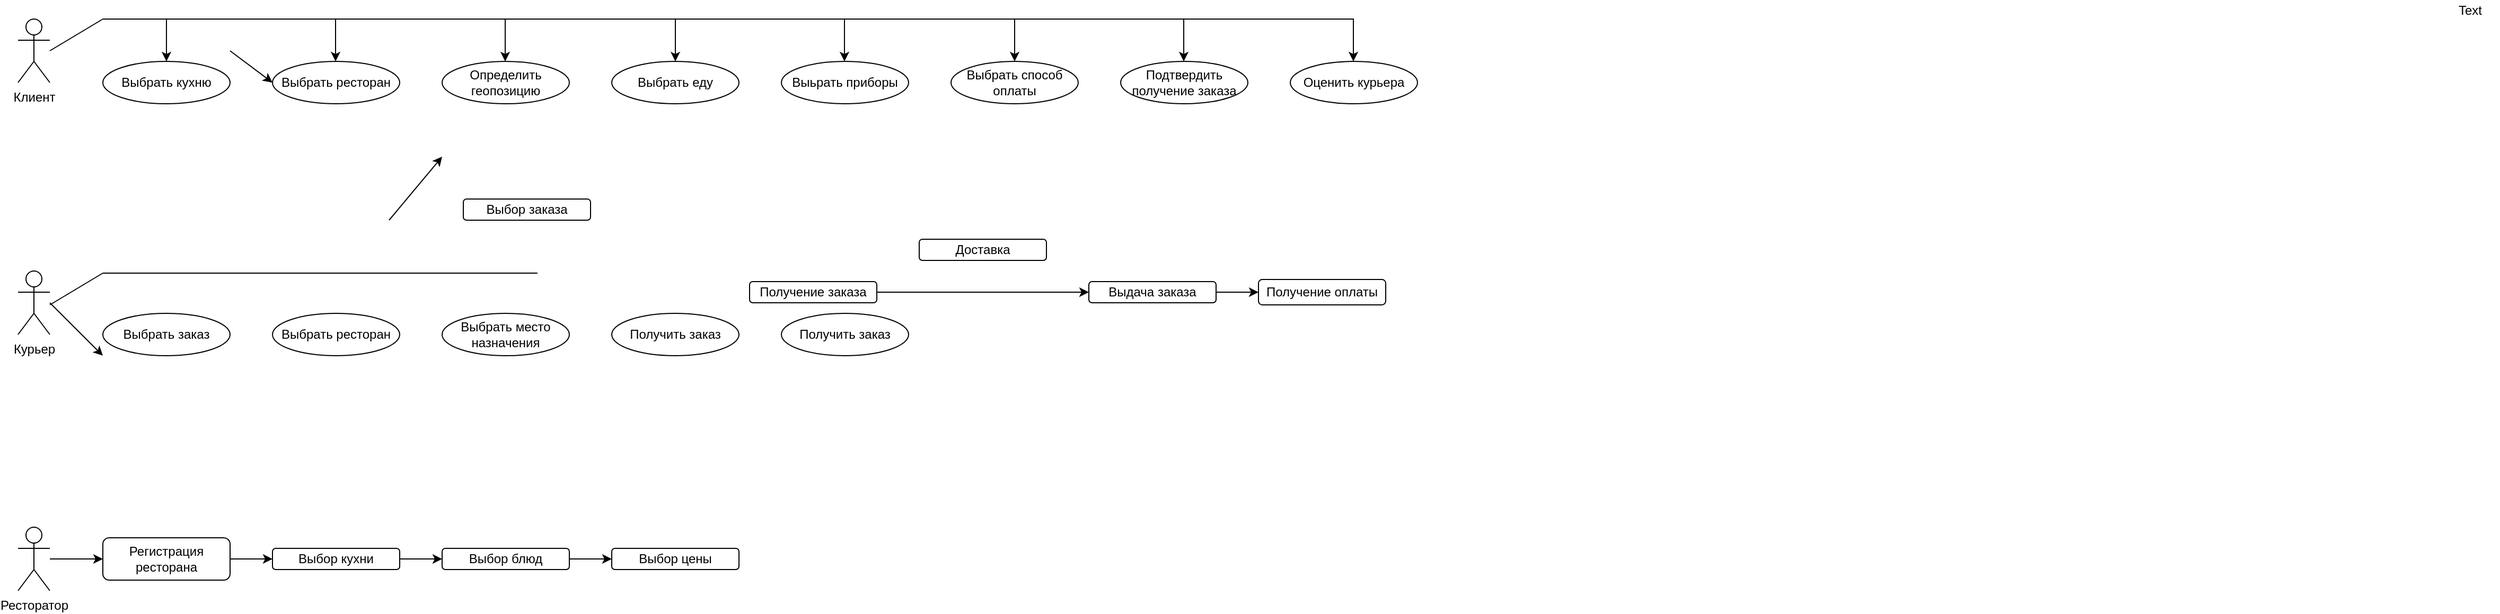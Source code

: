 <mxfile version="11.2.8" type="github" pages="1"><diagram name="Page-1" id="0783ab3e-0a74-02c8-0abd-f7b4e66b4bec"><mxGraphModel dx="1167" dy="653" grid="1" gridSize="10" guides="1" tooltips="1" connect="1" arrows="1" fold="1" page="1" pageScale="1" pageWidth="1169" pageHeight="827" background="#ffffff" math="0" shadow="0"><root><mxCell id="0"/><mxCell id="1" parent="0"/><mxCell id="1xkkq5ihG8ovqTxvuMTU-2" style="rounded=0;orthogonalLoop=1;jettySize=auto;html=1;entryX=0.5;entryY=0;entryDx=0;entryDy=0;" edge="1" parent="1" target="1xkkq5ihG8ovqTxvuMTU-215"><mxGeometry relative="1" as="geometry"><mxPoint x="120" y="170" as="targetPoint"/><mxPoint x="180" y="120" as="sourcePoint"/></mxGeometry></mxCell><mxCell id="1xkkq5ihG8ovqTxvuMTU-1" value="&lt;div&gt;Клиент&lt;/div&gt;" style="shape=umlActor;verticalLabelPosition=bottom;labelBackgroundColor=#ffffff;verticalAlign=top;html=1;outlineConnect=0;" vertex="1" parent="1"><mxGeometry x="40" y="120" width="30" height="60" as="geometry"/></mxCell><mxCell id="1xkkq5ihG8ovqTxvuMTU-7" style="rounded=0;orthogonalLoop=1;jettySize=auto;html=1;exitX=1;exitY=0.5;exitDx=0;exitDy=0;entryX=0;entryY=0.5;entryDx=0;entryDy=0;" edge="1" parent="1" target="1xkkq5ihG8ovqTxvuMTU-8"><mxGeometry relative="1" as="geometry"><mxPoint x="280" y="180.0" as="targetPoint"/><mxPoint x="240" y="150" as="sourcePoint"/></mxGeometry></mxCell><mxCell id="1xkkq5ihG8ovqTxvuMTU-49" style="rounded=0;orthogonalLoop=1;jettySize=auto;html=1;exitX=1;exitY=0.5;exitDx=0;exitDy=0;entryX=0;entryY=0.5;entryDx=0;entryDy=0;" edge="1" parent="1" source="1xkkq5ihG8ovqTxvuMTU-48"><mxGeometry relative="1" as="geometry"><mxPoint x="440" y="250" as="targetPoint"/><mxPoint x="390" y="310" as="sourcePoint"/></mxGeometry></mxCell><mxCell id="1xkkq5ihG8ovqTxvuMTU-76" value="Text" style="text;html=1;resizable=0;points=[];autosize=1;align=left;verticalAlign=top;spacingTop=-4;" vertex="1" parent="1"><mxGeometry x="2340" y="102" width="40" height="20" as="geometry"/></mxCell><mxCell id="1xkkq5ihG8ovqTxvuMTU-79" value="Курьер" style="shape=umlActor;verticalLabelPosition=bottom;labelBackgroundColor=#ffffff;verticalAlign=top;html=1;outlineConnect=0;" vertex="1" parent="1"><mxGeometry x="40" y="358" width="30" height="60" as="geometry"/></mxCell><mxCell id="1xkkq5ihG8ovqTxvuMTU-80" value="Выбор заказа" style="rounded=1;whiteSpace=wrap;html=1;" vertex="1" parent="1"><mxGeometry x="460" y="290" width="120" height="20" as="geometry"/></mxCell><mxCell id="1xkkq5ihG8ovqTxvuMTU-84" value="Получение заказа" style="rounded=1;whiteSpace=wrap;html=1;" vertex="1" parent="1"><mxGeometry x="730" y="368" width="120" height="20" as="geometry"/></mxCell><mxCell id="1xkkq5ihG8ovqTxvuMTU-87" style="rounded=0;orthogonalLoop=1;jettySize=auto;html=1;entryX=0;entryY=0.5;entryDx=0;entryDy=0;" edge="1" parent="1"><mxGeometry relative="1" as="geometry"><mxPoint x="120" y="438" as="targetPoint"/><mxPoint x="70" y="388.0" as="sourcePoint"/></mxGeometry></mxCell><mxCell id="1xkkq5ihG8ovqTxvuMTU-93" style="rounded=0;orthogonalLoop=1;jettySize=auto;html=1;entryX=0;entryY=0.5;entryDx=0;entryDy=0;" edge="1" parent="1" target="1xkkq5ihG8ovqTxvuMTU-100"><mxGeometry relative="1" as="geometry"><mxPoint x="890.0" y="378.0" as="targetPoint"/><mxPoint x="850.0" y="378.0" as="sourcePoint"/></mxGeometry></mxCell><mxCell id="1xkkq5ihG8ovqTxvuMTU-94" value="&lt;div&gt;Доставка&lt;/div&gt;" style="rounded=1;whiteSpace=wrap;html=1;" vertex="1" parent="1"><mxGeometry x="890" y="328" width="120" height="20" as="geometry"/></mxCell><mxCell id="1xkkq5ihG8ovqTxvuMTU-100" value="&lt;div&gt;Выдача заказа&lt;/div&gt;" style="rounded=1;whiteSpace=wrap;html=1;" vertex="1" parent="1"><mxGeometry x="1050" y="368" width="120" height="20" as="geometry"/></mxCell><mxCell id="1xkkq5ihG8ovqTxvuMTU-105" style="rounded=0;orthogonalLoop=1;jettySize=auto;html=1;exitX=1;exitY=0.5;exitDx=0;exitDy=0;entryX=0;entryY=0.5;entryDx=0;entryDy=0;" edge="1" parent="1" source="1xkkq5ihG8ovqTxvuMTU-100" target="1xkkq5ihG8ovqTxvuMTU-106"><mxGeometry relative="1" as="geometry"><mxPoint x="1210" y="368" as="targetPoint"/><mxPoint x="1170" y="368" as="sourcePoint"/></mxGeometry></mxCell><mxCell id="1xkkq5ihG8ovqTxvuMTU-106" value="Получение оплаты" style="rounded=1;whiteSpace=wrap;html=1;" vertex="1" parent="1"><mxGeometry x="1210" y="366" width="120" height="24" as="geometry"/></mxCell><mxCell id="1xkkq5ihG8ovqTxvuMTU-146" value="Ресторатор" style="shape=umlActor;verticalLabelPosition=bottom;labelBackgroundColor=#ffffff;verticalAlign=top;html=1;outlineConnect=0;" vertex="1" parent="1"><mxGeometry x="40" y="600" width="30" height="60" as="geometry"/></mxCell><mxCell id="1xkkq5ihG8ovqTxvuMTU-148" style="rounded=0;orthogonalLoop=1;jettySize=auto;html=1;entryX=0;entryY=0.5;entryDx=0;entryDy=0;" edge="1" parent="1" target="1xkkq5ihG8ovqTxvuMTU-149"><mxGeometry relative="1" as="geometry"><mxPoint x="120" y="640" as="targetPoint"/><mxPoint x="70" y="630.0" as="sourcePoint"/></mxGeometry></mxCell><mxCell id="1xkkq5ihG8ovqTxvuMTU-149" value="Регистрация ресторана" style="rounded=1;whiteSpace=wrap;html=1;" vertex="1" parent="1"><mxGeometry x="120" y="610" width="120" height="40" as="geometry"/></mxCell><mxCell id="1xkkq5ihG8ovqTxvuMTU-150" style="rounded=0;orthogonalLoop=1;jettySize=auto;html=1;exitX=1;exitY=0.5;exitDx=0;exitDy=0;entryX=0;entryY=0.5;entryDx=0;entryDy=0;" edge="1" parent="1" source="1xkkq5ihG8ovqTxvuMTU-149" target="1xkkq5ihG8ovqTxvuMTU-151"><mxGeometry relative="1" as="geometry"><mxPoint x="280" y="660" as="targetPoint"/><mxPoint x="230" y="690" as="sourcePoint"/></mxGeometry></mxCell><mxCell id="1xkkq5ihG8ovqTxvuMTU-151" value="Выбор кухни" style="rounded=1;whiteSpace=wrap;html=1;" vertex="1" parent="1"><mxGeometry x="280" y="620" width="120" height="20" as="geometry"/></mxCell><mxCell id="1xkkq5ihG8ovqTxvuMTU-160" style="rounded=0;orthogonalLoop=1;jettySize=auto;html=1;" edge="1" parent="1"><mxGeometry relative="1" as="geometry"><mxPoint x="440.0" y="630.0" as="targetPoint"/><mxPoint x="400.0" y="630.0" as="sourcePoint"/></mxGeometry></mxCell><mxCell id="1xkkq5ihG8ovqTxvuMTU-161" value="&lt;div&gt;Выбор блюд&lt;/div&gt;" style="rounded=1;whiteSpace=wrap;html=1;" vertex="1" parent="1"><mxGeometry x="440" y="620" width="120" height="20" as="geometry"/></mxCell><mxCell id="1xkkq5ihG8ovqTxvuMTU-166" style="rounded=0;orthogonalLoop=1;jettySize=auto;html=1;" edge="1" parent="1"><mxGeometry relative="1" as="geometry"><mxPoint x="600.0" y="630.0" as="targetPoint"/><mxPoint x="560.0" y="630.0" as="sourcePoint"/></mxGeometry></mxCell><mxCell id="1xkkq5ihG8ovqTxvuMTU-167" value="&lt;div&gt;Выбор цены&lt;/div&gt;" style="rounded=1;whiteSpace=wrap;html=1;" vertex="1" parent="1"><mxGeometry x="600" y="620" width="120" height="20" as="geometry"/></mxCell><mxCell id="1xkkq5ihG8ovqTxvuMTU-215" value="Выбрать кухню" style="ellipse;whiteSpace=wrap;html=1;" vertex="1" parent="1"><mxGeometry x="120" y="160" width="120" height="40" as="geometry"/></mxCell><mxCell id="1xkkq5ihG8ovqTxvuMTU-216" value="Выбрать ресторан" style="ellipse;whiteSpace=wrap;html=1;" vertex="1" parent="1"><mxGeometry x="280" y="160" width="120" height="40" as="geometry"/></mxCell><mxCell id="1xkkq5ihG8ovqTxvuMTU-217" value="&lt;div&gt;Определить геопозицию&lt;/div&gt;" style="ellipse;whiteSpace=wrap;html=1;" vertex="1" parent="1"><mxGeometry x="440" y="160" width="120" height="40" as="geometry"/></mxCell><mxCell id="1xkkq5ihG8ovqTxvuMTU-219" value="Выбрать еду" style="ellipse;whiteSpace=wrap;html=1;" vertex="1" parent="1"><mxGeometry x="600" y="160" width="120" height="40" as="geometry"/></mxCell><mxCell id="1xkkq5ihG8ovqTxvuMTU-221" value="Выьрать приборы" style="ellipse;whiteSpace=wrap;html=1;" vertex="1" parent="1"><mxGeometry x="760" y="160" width="120" height="40" as="geometry"/></mxCell><mxCell id="1xkkq5ihG8ovqTxvuMTU-222" value="Выбрать способ оплаты" style="ellipse;whiteSpace=wrap;html=1;" vertex="1" parent="1"><mxGeometry x="920" y="160" width="120" height="40" as="geometry"/></mxCell><mxCell id="1xkkq5ihG8ovqTxvuMTU-224" value="Подтвердить получение заказа" style="ellipse;whiteSpace=wrap;html=1;" vertex="1" parent="1"><mxGeometry x="1080" y="160" width="120" height="40" as="geometry"/></mxCell><mxCell id="1xkkq5ihG8ovqTxvuMTU-225" value="&lt;div&gt;Оценить курьера&lt;/div&gt;" style="ellipse;whiteSpace=wrap;html=1;" vertex="1" parent="1"><mxGeometry x="1240" y="160" width="120" height="40" as="geometry"/></mxCell><mxCell id="1xkkq5ihG8ovqTxvuMTU-226" value="" style="endArrow=none;html=1;" edge="1" parent="1"><mxGeometry width="50" height="50" relative="1" as="geometry"><mxPoint x="70" y="150" as="sourcePoint"/><mxPoint x="120" y="120" as="targetPoint"/></mxGeometry></mxCell><mxCell id="1xkkq5ihG8ovqTxvuMTU-227" value="" style="endArrow=none;html=1;" edge="1" parent="1"><mxGeometry width="50" height="50" relative="1" as="geometry"><mxPoint x="120" y="120" as="sourcePoint"/><mxPoint x="1300" y="120" as="targetPoint"/></mxGeometry></mxCell><mxCell id="1xkkq5ihG8ovqTxvuMTU-229" style="rounded=0;orthogonalLoop=1;jettySize=auto;html=1;entryX=0.5;entryY=0;entryDx=0;entryDy=0;" edge="1" parent="1"><mxGeometry relative="1" as="geometry"><mxPoint x="339.5" y="160" as="targetPoint"/><mxPoint x="339.5" y="120" as="sourcePoint"/></mxGeometry></mxCell><mxCell id="1xkkq5ihG8ovqTxvuMTU-230" style="rounded=0;orthogonalLoop=1;jettySize=auto;html=1;entryX=0.5;entryY=0;entryDx=0;entryDy=0;" edge="1" parent="1"><mxGeometry relative="1" as="geometry"><mxPoint x="499.5" y="160" as="targetPoint"/><mxPoint x="499.5" y="120" as="sourcePoint"/></mxGeometry></mxCell><mxCell id="1xkkq5ihG8ovqTxvuMTU-231" style="rounded=0;orthogonalLoop=1;jettySize=auto;html=1;entryX=0.5;entryY=0;entryDx=0;entryDy=0;" edge="1" parent="1"><mxGeometry relative="1" as="geometry"><mxPoint x="660" y="160" as="targetPoint"/><mxPoint x="660" y="120" as="sourcePoint"/></mxGeometry></mxCell><mxCell id="1xkkq5ihG8ovqTxvuMTU-232" style="rounded=0;orthogonalLoop=1;jettySize=auto;html=1;entryX=0.5;entryY=0;entryDx=0;entryDy=0;" edge="1" parent="1"><mxGeometry relative="1" as="geometry"><mxPoint x="819.5" y="160" as="targetPoint"/><mxPoint x="819.5" y="120" as="sourcePoint"/></mxGeometry></mxCell><mxCell id="1xkkq5ihG8ovqTxvuMTU-233" style="rounded=0;orthogonalLoop=1;jettySize=auto;html=1;entryX=0.5;entryY=0;entryDx=0;entryDy=0;" edge="1" parent="1"><mxGeometry relative="1" as="geometry"><mxPoint x="980" y="160" as="targetPoint"/><mxPoint x="980" y="120" as="sourcePoint"/></mxGeometry></mxCell><mxCell id="1xkkq5ihG8ovqTxvuMTU-234" style="rounded=0;orthogonalLoop=1;jettySize=auto;html=1;entryX=0.5;entryY=0;entryDx=0;entryDy=0;" edge="1" parent="1"><mxGeometry relative="1" as="geometry"><mxPoint x="1299.5" y="160" as="targetPoint"/><mxPoint x="1299.5" y="120" as="sourcePoint"/></mxGeometry></mxCell><mxCell id="1xkkq5ihG8ovqTxvuMTU-235" style="rounded=0;orthogonalLoop=1;jettySize=auto;html=1;entryX=0.5;entryY=0;entryDx=0;entryDy=0;" edge="1" parent="1"><mxGeometry relative="1" as="geometry"><mxPoint x="1139.5" y="160" as="targetPoint"/><mxPoint x="1139.5" y="120" as="sourcePoint"/></mxGeometry></mxCell><mxCell id="1xkkq5ihG8ovqTxvuMTU-236" value="" style="endArrow=none;html=1;" edge="1" parent="1"><mxGeometry width="50" height="50" relative="1" as="geometry"><mxPoint x="70" y="390" as="sourcePoint"/><mxPoint x="120" y="360" as="targetPoint"/></mxGeometry></mxCell><mxCell id="1xkkq5ihG8ovqTxvuMTU-237" value="" style="endArrow=none;html=1;" edge="1" parent="1"><mxGeometry width="50" height="50" relative="1" as="geometry"><mxPoint x="120" y="360" as="sourcePoint"/><mxPoint x="530" y="360" as="targetPoint"/></mxGeometry></mxCell><mxCell id="1xkkq5ihG8ovqTxvuMTU-238" value="Выбрать заказ" style="ellipse;whiteSpace=wrap;html=1;" vertex="1" parent="1"><mxGeometry x="120" y="398" width="120" height="40" as="geometry"/></mxCell><mxCell id="1xkkq5ihG8ovqTxvuMTU-239" value="Выбрать ресторан" style="ellipse;whiteSpace=wrap;html=1;" vertex="1" parent="1"><mxGeometry x="280" y="398" width="120" height="40" as="geometry"/></mxCell><mxCell id="1xkkq5ihG8ovqTxvuMTU-240" value="Выбрать место назначения" style="ellipse;whiteSpace=wrap;html=1;" vertex="1" parent="1"><mxGeometry x="440" y="398" width="120" height="40" as="geometry"/></mxCell><mxCell id="1xkkq5ihG8ovqTxvuMTU-241" value="Получить заказ" style="ellipse;whiteSpace=wrap;html=1;" vertex="1" parent="1"><mxGeometry x="600" y="398" width="120" height="40" as="geometry"/></mxCell><mxCell id="1xkkq5ihG8ovqTxvuMTU-242" value="Получить заказ" style="ellipse;whiteSpace=wrap;html=1;" vertex="1" parent="1"><mxGeometry x="760" y="398" width="120" height="40" as="geometry"/></mxCell></root></mxGraphModel></diagram></mxfile>